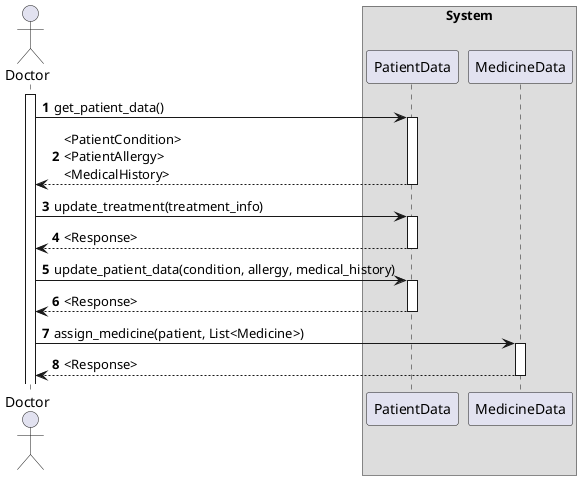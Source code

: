 @startuml Patient Condition Review

autonumber

actor Doctor

box System
participant PatientData
participant MedicineData
endbox

activate Doctor 

Doctor -> PatientData ++ : get_patient_data()
return <PatientCondition> \n\
<PatientAllergy> \n<MedicalHistory>

Doctor -> PatientData ++ : update_treatment(treatment_info)
return <Response>

Doctor -> PatientData ++ : \
update_patient_data(condition, allergy, medical_history)
return <Response>

Doctor -> MedicineData ++ : \
assign_medicine(patient, List<Medicine>)
return <Response>

@enduml